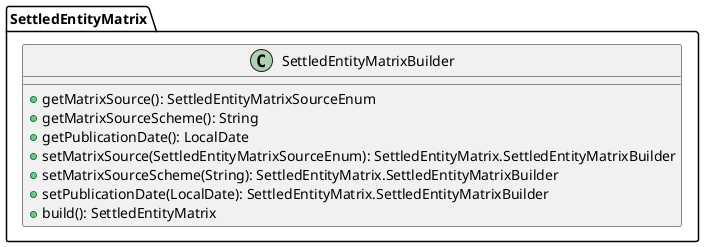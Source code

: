@startuml

    class SettledEntityMatrix.SettledEntityMatrixBuilder [[SettledEntityMatrix.SettledEntityMatrixBuilder.html]] {
        +getMatrixSource(): SettledEntityMatrixSourceEnum
        +getMatrixSourceScheme(): String
        +getPublicationDate(): LocalDate
        +setMatrixSource(SettledEntityMatrixSourceEnum): SettledEntityMatrix.SettledEntityMatrixBuilder
        +setMatrixSourceScheme(String): SettledEntityMatrix.SettledEntityMatrixBuilder
        +setPublicationDate(LocalDate): SettledEntityMatrix.SettledEntityMatrixBuilder
        +build(): SettledEntityMatrix
    }

@enduml
